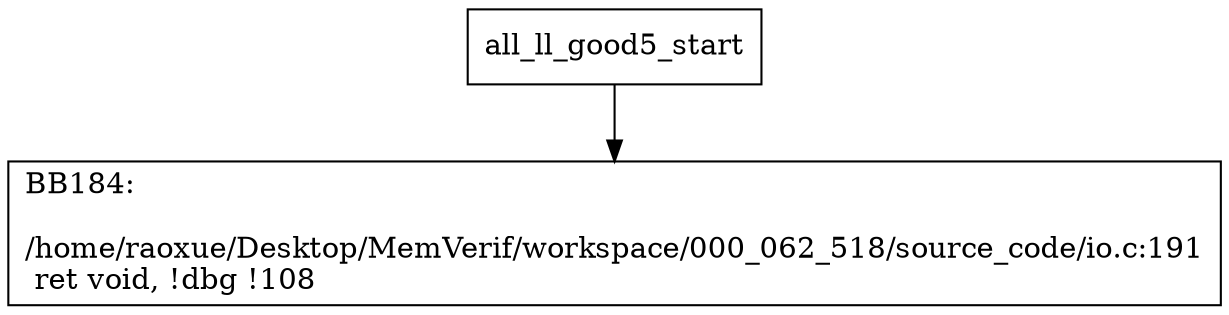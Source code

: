 digraph "CFG for'all_ll_good5' function" {
	BBall_ll_good5_start[shape=record,label="{all_ll_good5_start}"];
	BBall_ll_good5_start-> all_ll_good5BB184;
	all_ll_good5BB184 [shape=record, label="{BB184:\l\l/home/raoxue/Desktop/MemVerif/workspace/000_062_518/source_code/io.c:191\l
  ret void, !dbg !108\l
}"];
}

